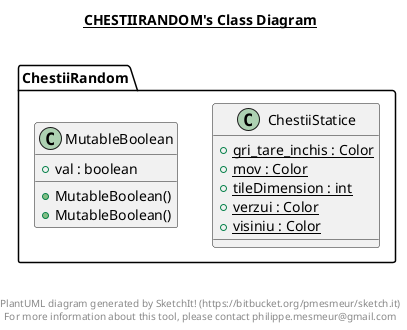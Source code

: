 @startuml

title __CHESTIIRANDOM's Class Diagram__\n

  namespace ChestiiRandom {
    class ChestiiRandom.ChestiiStatice {
        {static} + gri_tare_inchis : Color
        {static} + mov : Color
        {static} + tileDimension : int
        {static} + verzui : Color
        {static} + visiniu : Color
    }
  }
  

  namespace ChestiiRandom {
    class ChestiiRandom.MutableBoolean {
        + val : boolean
        + MutableBoolean()
        + MutableBoolean()
    }
  }
  



right footer


PlantUML diagram generated by SketchIt! (https://bitbucket.org/pmesmeur/sketch.it)
For more information about this tool, please contact philippe.mesmeur@gmail.com
endfooter

@enduml
